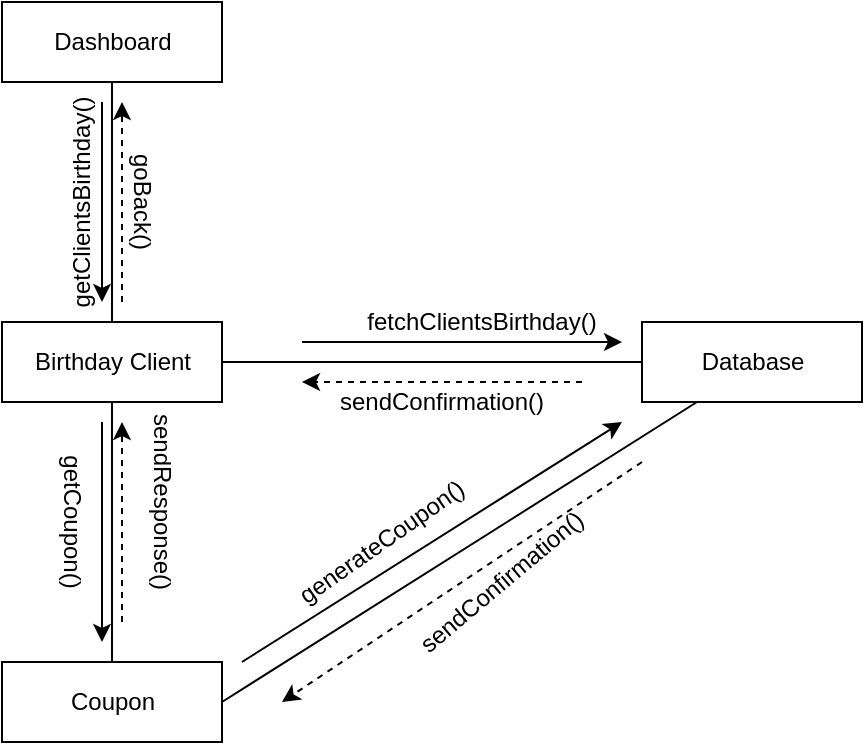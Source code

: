 <mxfile version="13.1.0" type="github"><diagram id="-seBGLXBr2Sctkc9QO7Z" name="Page-1"><mxGraphModel dx="1038" dy="548" grid="1" gridSize="10" guides="1" tooltips="1" connect="1" arrows="1" fold="1" page="1" pageScale="1" pageWidth="827" pageHeight="1169" math="0" shadow="0"><root><mxCell id="0"/><mxCell id="1" parent="0"/><mxCell id="YlLilbnku3pMvhnmP8y7-1" value="Dashboard" style="html=1;" vertex="1" parent="1"><mxGeometry x="300" y="160" width="110" height="40" as="geometry"/></mxCell><mxCell id="YlLilbnku3pMvhnmP8y7-2" value="Birthday Client" style="html=1;" vertex="1" parent="1"><mxGeometry x="300" y="320" width="110" height="40" as="geometry"/></mxCell><mxCell id="YlLilbnku3pMvhnmP8y7-3" value="Coupon" style="html=1;" vertex="1" parent="1"><mxGeometry x="300" y="490" width="110" height="40" as="geometry"/></mxCell><mxCell id="YlLilbnku3pMvhnmP8y7-5" value="Database" style="html=1;" vertex="1" parent="1"><mxGeometry x="620" y="320" width="110" height="40" as="geometry"/></mxCell><mxCell id="YlLilbnku3pMvhnmP8y7-6" value="" style="endArrow=none;html=1;entryX=0.5;entryY=1;entryDx=0;entryDy=0;exitX=0.5;exitY=0;exitDx=0;exitDy=0;" edge="1" parent="1" source="YlLilbnku3pMvhnmP8y7-2" target="YlLilbnku3pMvhnmP8y7-1"><mxGeometry width="50" height="50" relative="1" as="geometry"><mxPoint x="390" y="410" as="sourcePoint"/><mxPoint x="440" y="360" as="targetPoint"/></mxGeometry></mxCell><mxCell id="YlLilbnku3pMvhnmP8y7-7" value="" style="endArrow=none;html=1;entryX=0;entryY=0.5;entryDx=0;entryDy=0;exitX=1;exitY=0.5;exitDx=0;exitDy=0;" edge="1" parent="1" source="YlLilbnku3pMvhnmP8y7-2" target="YlLilbnku3pMvhnmP8y7-5"><mxGeometry width="50" height="50" relative="1" as="geometry"><mxPoint x="390" y="410" as="sourcePoint"/><mxPoint x="440" y="360" as="targetPoint"/></mxGeometry></mxCell><mxCell id="YlLilbnku3pMvhnmP8y7-8" value="" style="endArrow=none;html=1;entryX=0.5;entryY=1;entryDx=0;entryDy=0;exitX=0.5;exitY=0;exitDx=0;exitDy=0;" edge="1" parent="1" source="YlLilbnku3pMvhnmP8y7-3" target="YlLilbnku3pMvhnmP8y7-2"><mxGeometry width="50" height="50" relative="1" as="geometry"><mxPoint x="390" y="410" as="sourcePoint"/><mxPoint x="440" y="360" as="targetPoint"/></mxGeometry></mxCell><mxCell id="YlLilbnku3pMvhnmP8y7-9" value="" style="endArrow=none;html=1;entryX=0.25;entryY=1;entryDx=0;entryDy=0;exitX=1;exitY=0.5;exitDx=0;exitDy=0;" edge="1" parent="1" source="YlLilbnku3pMvhnmP8y7-3" target="YlLilbnku3pMvhnmP8y7-5"><mxGeometry width="50" height="50" relative="1" as="geometry"><mxPoint x="390" y="410" as="sourcePoint"/><mxPoint x="440" y="360" as="targetPoint"/></mxGeometry></mxCell><mxCell id="YlLilbnku3pMvhnmP8y7-10" value="getClientsBirthday()" style="text;html=1;strokeColor=none;fillColor=none;align=center;verticalAlign=middle;whiteSpace=wrap;rounded=0;rotation=-90;" vertex="1" parent="1"><mxGeometry x="320" y="250" width="40" height="20" as="geometry"/></mxCell><mxCell id="YlLilbnku3pMvhnmP8y7-11" value="" style="endArrow=classic;html=1;" edge="1" parent="1"><mxGeometry width="50" height="50" relative="1" as="geometry"><mxPoint x="350" y="210" as="sourcePoint"/><mxPoint x="350" y="310" as="targetPoint"/></mxGeometry></mxCell><mxCell id="YlLilbnku3pMvhnmP8y7-12" value="" style="endArrow=classic;html=1;" edge="1" parent="1"><mxGeometry width="50" height="50" relative="1" as="geometry"><mxPoint x="350" y="370" as="sourcePoint"/><mxPoint x="350" y="480" as="targetPoint"/></mxGeometry></mxCell><mxCell id="YlLilbnku3pMvhnmP8y7-13" value="getCoupon()" style="text;html=1;strokeColor=none;fillColor=none;align=center;verticalAlign=middle;whiteSpace=wrap;rounded=0;rotation=90;" vertex="1" parent="1"><mxGeometry x="290" y="410" width="90" height="20" as="geometry"/></mxCell><mxCell id="YlLilbnku3pMvhnmP8y7-14" value="" style="endArrow=classic;html=1;" edge="1" parent="1"><mxGeometry width="50" height="50" relative="1" as="geometry"><mxPoint x="450" y="330" as="sourcePoint"/><mxPoint x="610" y="330" as="targetPoint"/></mxGeometry></mxCell><mxCell id="YlLilbnku3pMvhnmP8y7-15" value="fetchClientsBirthday()" style="text;html=1;strokeColor=none;fillColor=none;align=center;verticalAlign=middle;whiteSpace=wrap;rounded=0;" vertex="1" parent="1"><mxGeometry x="520" y="310" width="40" height="20" as="geometry"/></mxCell><mxCell id="YlLilbnku3pMvhnmP8y7-18" value="generateCoupon()" style="text;html=1;strokeColor=none;fillColor=none;align=center;verticalAlign=middle;whiteSpace=wrap;rounded=0;rotation=-35;" vertex="1" parent="1"><mxGeometry x="470" y="420" width="40" height="20" as="geometry"/></mxCell><mxCell id="YlLilbnku3pMvhnmP8y7-22" value="" style="endArrow=classic;html=1;" edge="1" parent="1"><mxGeometry width="50" height="50" relative="1" as="geometry"><mxPoint x="420" y="490" as="sourcePoint"/><mxPoint x="610" y="370" as="targetPoint"/></mxGeometry></mxCell><mxCell id="YlLilbnku3pMvhnmP8y7-23" value="" style="endArrow=classic;html=1;dashed=1;" edge="1" parent="1"><mxGeometry width="50" height="50" relative="1" as="geometry"><mxPoint x="620" y="390" as="sourcePoint"/><mxPoint x="440" y="510" as="targetPoint"/></mxGeometry></mxCell><mxCell id="YlLilbnku3pMvhnmP8y7-24" value="" style="endArrow=classic;html=1;dashed=1;" edge="1" parent="1"><mxGeometry width="50" height="50" relative="1" as="geometry"><mxPoint x="590" y="350" as="sourcePoint"/><mxPoint x="450" y="350" as="targetPoint"/></mxGeometry></mxCell><mxCell id="YlLilbnku3pMvhnmP8y7-25" value="" style="endArrow=classic;html=1;dashed=1;" edge="1" parent="1"><mxGeometry width="50" height="50" relative="1" as="geometry"><mxPoint x="360" y="470" as="sourcePoint"/><mxPoint x="360" y="370" as="targetPoint"/></mxGeometry></mxCell><mxCell id="YlLilbnku3pMvhnmP8y7-26" value="" style="endArrow=classic;html=1;dashed=1;" edge="1" parent="1"><mxGeometry width="50" height="50" relative="1" as="geometry"><mxPoint x="360" y="310" as="sourcePoint"/><mxPoint x="360" y="210" as="targetPoint"/></mxGeometry></mxCell><mxCell id="YlLilbnku3pMvhnmP8y7-27" value="sendConfirmation()" style="text;html=1;strokeColor=none;fillColor=none;align=center;verticalAlign=middle;whiteSpace=wrap;rounded=0;rotation=0;" vertex="1" parent="1"><mxGeometry x="500" y="350" width="40" height="20" as="geometry"/></mxCell><mxCell id="YlLilbnku3pMvhnmP8y7-28" value="sendConfirmation()" style="text;html=1;strokeColor=none;fillColor=none;align=center;verticalAlign=middle;whiteSpace=wrap;rounded=0;rotation=-40;" vertex="1" parent="1"><mxGeometry x="530" y="440" width="40" height="20" as="geometry"/></mxCell><mxCell id="YlLilbnku3pMvhnmP8y7-29" value="sendResponse()" style="text;html=1;strokeColor=none;fillColor=none;align=center;verticalAlign=middle;whiteSpace=wrap;rounded=0;rotation=90;" vertex="1" parent="1"><mxGeometry x="360" y="400" width="40" height="20" as="geometry"/></mxCell><mxCell id="YlLilbnku3pMvhnmP8y7-30" value="goBack()" style="text;html=1;strokeColor=none;fillColor=none;align=center;verticalAlign=middle;whiteSpace=wrap;rounded=0;rotation=90;" vertex="1" parent="1"><mxGeometry x="350" y="250" width="40" height="20" as="geometry"/></mxCell></root></mxGraphModel></diagram></mxfile>
